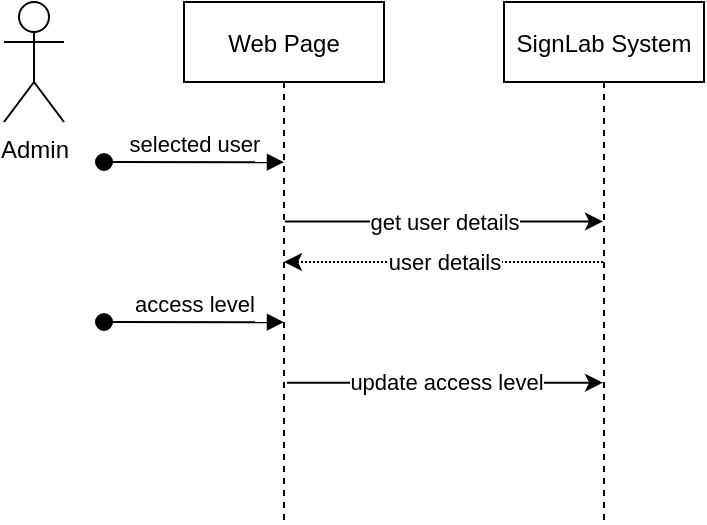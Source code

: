 <mxfile version="19.0.3" type="device"><diagram id="kgpKYQtTHZ0yAKxKKP6v" name="Page-1"><mxGraphModel dx="765" dy="469" grid="1" gridSize="10" guides="1" tooltips="1" connect="1" arrows="1" fold="1" page="1" pageScale="1" pageWidth="850" pageHeight="1100" math="0" shadow="0"><root><mxCell id="0"/><mxCell id="1" parent="0"/><mxCell id="3nuBFxr9cyL0pnOWT2aG-1" value="Web Page" style="shape=umlLifeline;perimeter=lifelinePerimeter;container=1;collapsible=0;recursiveResize=0;rounded=0;shadow=0;strokeWidth=1;" parent="1" vertex="1"><mxGeometry x="120" y="80" width="100" height="260" as="geometry"/></mxCell><mxCell id="3nuBFxr9cyL0pnOWT2aG-5" value="SignLab System" style="shape=umlLifeline;perimeter=lifelinePerimeter;container=1;collapsible=0;recursiveResize=0;rounded=0;shadow=0;strokeWidth=1;" parent="1" vertex="1"><mxGeometry x="280" y="80" width="100" height="260" as="geometry"/></mxCell><mxCell id="DSujJGK3Yrc77tVGcxOV-9" value="Admin" style="shape=umlActor;verticalLabelPosition=bottom;verticalAlign=top;html=1;outlineConnect=0;" parent="1" vertex="1"><mxGeometry x="30" y="80" width="30" height="60" as="geometry"/></mxCell><mxCell id="DSujJGK3Yrc77tVGcxOV-10" value="selected user" style="html=1;verticalAlign=bottom;startArrow=oval;startFill=1;endArrow=block;startSize=8;rounded=0;entryX=0.5;entryY=0.308;entryDx=0;entryDy=0;entryPerimeter=0;" parent="1" target="3nuBFxr9cyL0pnOWT2aG-1" edge="1"><mxGeometry width="60" relative="1" as="geometry"><mxPoint x="80" y="160" as="sourcePoint"/><mxPoint x="140" y="160" as="targetPoint"/></mxGeometry></mxCell><mxCell id="DSujJGK3Yrc77tVGcxOV-12" value="get user details" style="endArrow=classic;html=1;rounded=0;exitX=0.505;exitY=0.422;exitDx=0;exitDy=0;exitPerimeter=0;" parent="1" source="3nuBFxr9cyL0pnOWT2aG-1" target="3nuBFxr9cyL0pnOWT2aG-5" edge="1"><mxGeometry width="50" height="50" relative="1" as="geometry"><mxPoint x="210" y="240" as="sourcePoint"/><mxPoint x="260" y="190" as="targetPoint"/></mxGeometry></mxCell><mxCell id="26Zp5-BZ1PGKIT9RDxR_-1" value="user details" style="endArrow=classic;html=1;rounded=0;dashed=1;dashPattern=1 1;" edge="1" parent="1" source="3nuBFxr9cyL0pnOWT2aG-5" target="3nuBFxr9cyL0pnOWT2aG-1"><mxGeometry width="50" height="50" relative="1" as="geometry"><mxPoint x="180.5" y="199.72" as="sourcePoint"/><mxPoint x="339.5" y="199.72" as="targetPoint"/></mxGeometry></mxCell><mxCell id="26Zp5-BZ1PGKIT9RDxR_-2" value="access level" style="html=1;verticalAlign=bottom;startArrow=oval;startFill=1;endArrow=block;startSize=8;rounded=0;entryX=0.5;entryY=0.308;entryDx=0;entryDy=0;entryPerimeter=0;" edge="1" parent="1"><mxGeometry width="60" relative="1" as="geometry"><mxPoint x="80" y="240" as="sourcePoint"/><mxPoint x="170.0" y="240.08" as="targetPoint"/></mxGeometry></mxCell><mxCell id="26Zp5-BZ1PGKIT9RDxR_-3" value="update access level" style="endArrow=classic;html=1;rounded=0;exitX=0.515;exitY=0.732;exitDx=0;exitDy=0;exitPerimeter=0;" edge="1" parent="1" source="3nuBFxr9cyL0pnOWT2aG-1" target="3nuBFxr9cyL0pnOWT2aG-5"><mxGeometry width="50" height="50" relative="1" as="geometry"><mxPoint x="180.5" y="199.72" as="sourcePoint"/><mxPoint x="339.5" y="199.72" as="targetPoint"/></mxGeometry></mxCell></root></mxGraphModel></diagram></mxfile>